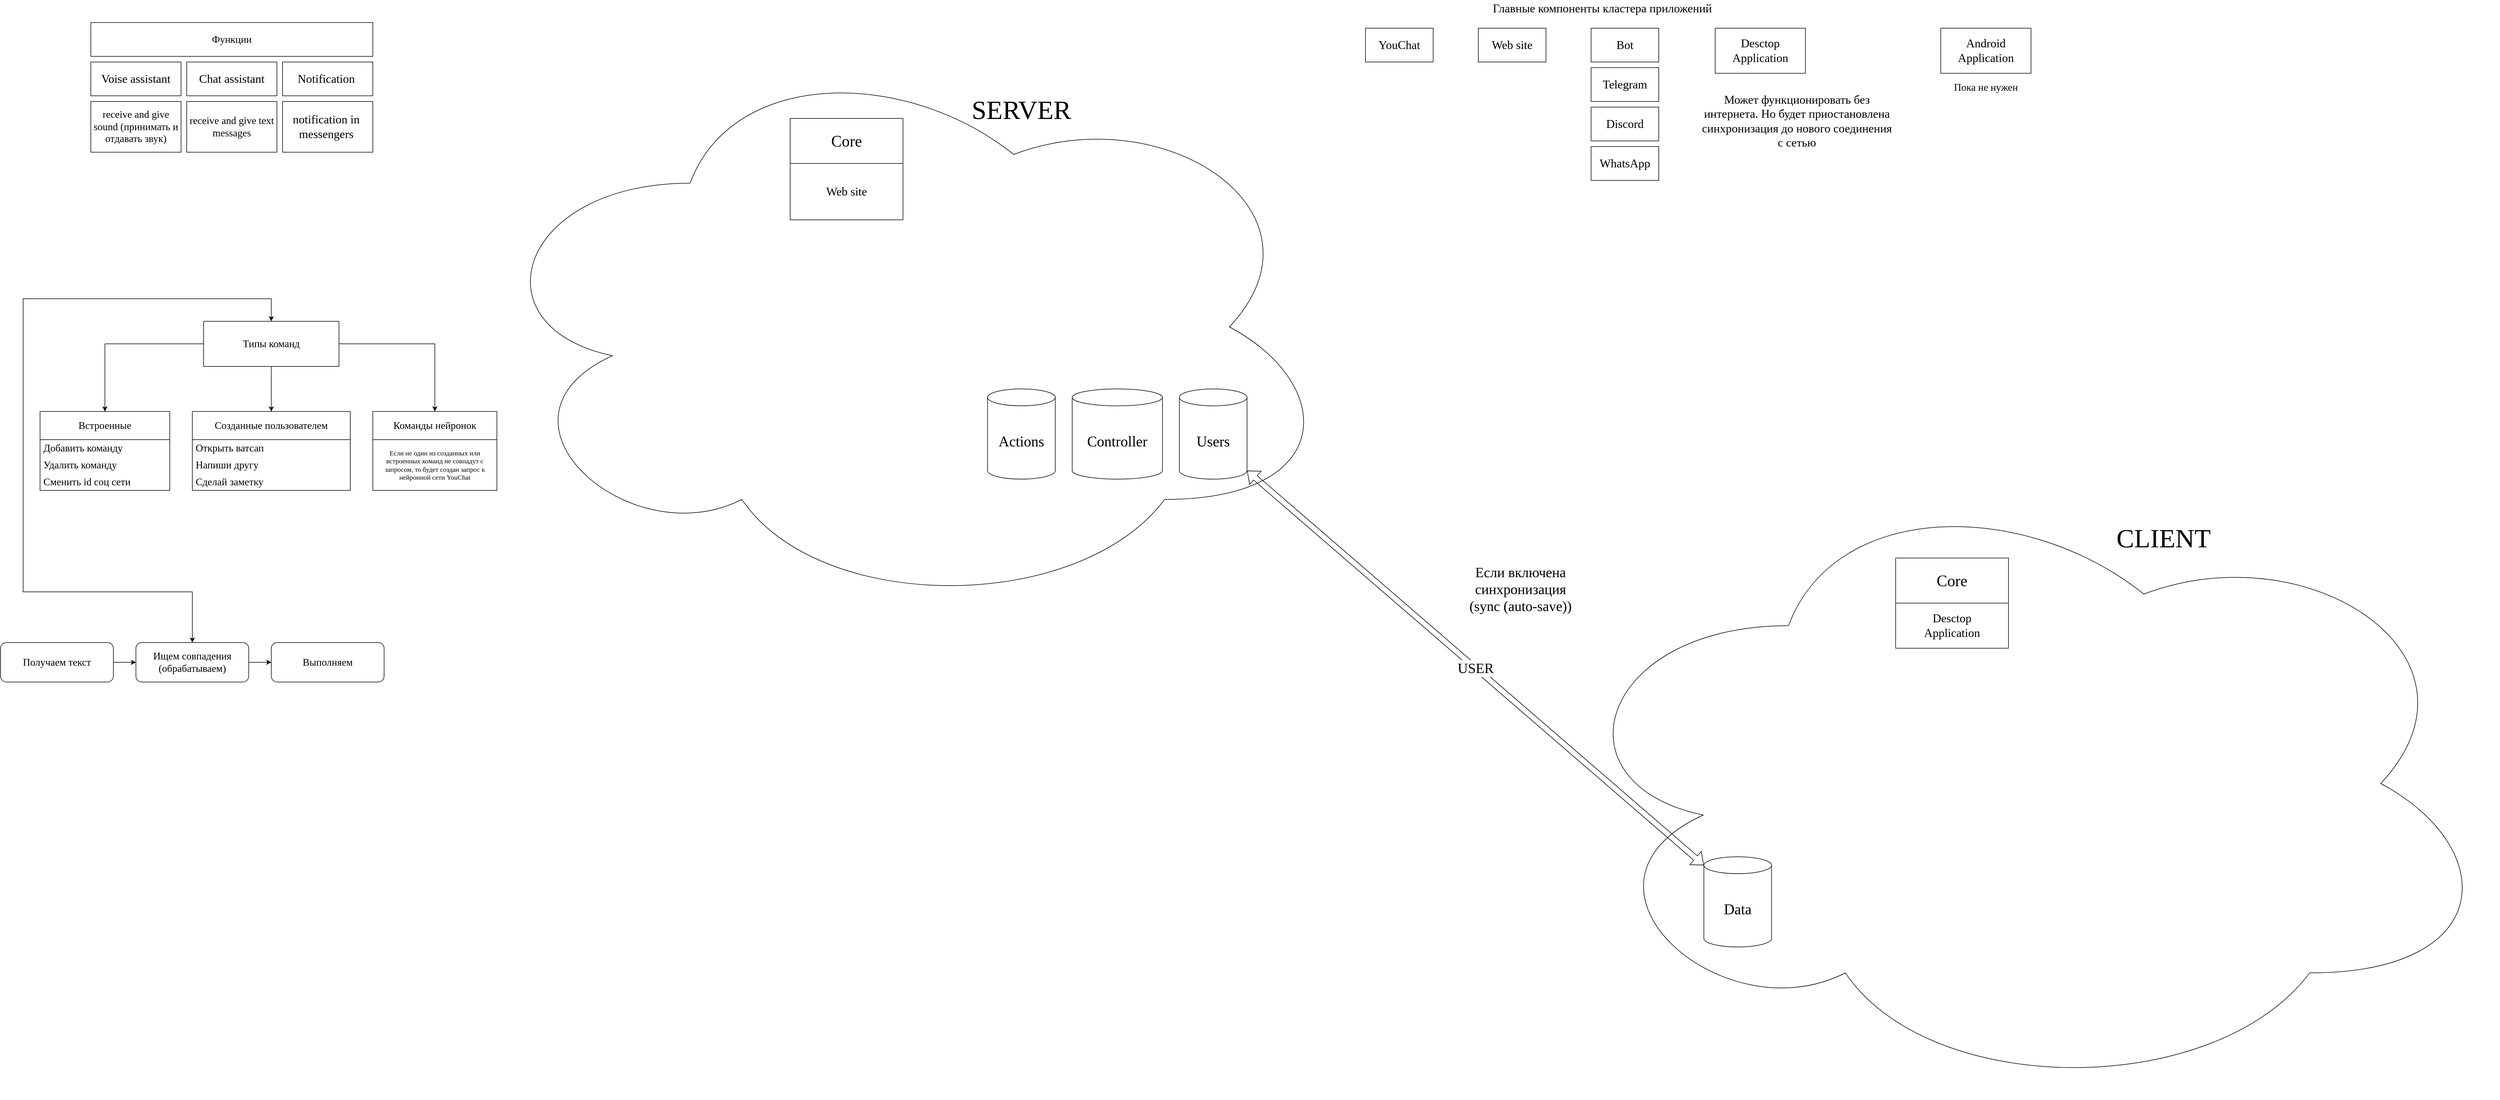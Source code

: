 <mxfile version="20.7.4" type="device"><diagram id="-LYK9HJToWvYodzqGPch" name="Страница 1"><mxGraphModel dx="2412" dy="1500" grid="1" gridSize="10" guides="1" tooltips="1" connect="1" arrows="1" fold="1" page="1" pageScale="1" pageWidth="4681" pageHeight="3300" math="0" shadow="0"><root><mxCell id="0"/><mxCell id="1" parent="0"/><mxCell id="uvAvkistr5CYGZ_fxD80-17" value="" style="ellipse;shape=cloud;whiteSpace=wrap;html=1;shadow=0;glass=0;sketch=0;fillStyle=auto;fontFamily=Comic Sans MS;fontSize=18;fontColor=default;labelBackgroundColor=none;fillColor=none;movable=0;resizable=0;rotatable=0;deletable=0;editable=0;connectable=0;" vertex="1" parent="1"><mxGeometry x="880" y="100" width="1529.99" height="1020" as="geometry"/></mxCell><mxCell id="uvAvkistr5CYGZ_fxD80-6" value="Функции" style="rounded=0;whiteSpace=wrap;html=1;shadow=0;glass=0;sketch=0;fillStyle=auto;fontFamily=Comic Sans MS;fontSize=18;" vertex="1" parent="1"><mxGeometry x="200" y="70" width="500" height="60" as="geometry"/></mxCell><mxCell id="uvAvkistr5CYGZ_fxD80-1" value="&lt;font face=&quot;Comic Sans MS&quot; style=&quot;font-size: 28px;&quot;&gt;Core&lt;/font&gt;" style="rounded=0;whiteSpace=wrap;html=1;fillStyle=auto;glass=0;shadow=0;fontSize=28;" vertex="1" parent="1"><mxGeometry x="1440" y="240" width="200" height="80" as="geometry"/></mxCell><mxCell id="uvAvkistr5CYGZ_fxD80-18" value="Users" style="shape=cylinder3;whiteSpace=wrap;html=1;boundedLbl=1;backgroundOutline=1;size=15;shadow=0;glass=0;labelBackgroundColor=none;sketch=0;fillStyle=auto;fontFamily=Comic Sans MS;fontSize=26;fontColor=default;fillColor=none;" vertex="1" parent="1"><mxGeometry x="2130" y="720" width="120" height="160" as="geometry"/></mxCell><mxCell id="uvAvkistr5CYGZ_fxD80-19" value="Actions" style="shape=cylinder3;whiteSpace=wrap;html=1;boundedLbl=1;backgroundOutline=1;size=15;shadow=0;glass=0;labelBackgroundColor=none;sketch=0;fillStyle=auto;fontFamily=Comic Sans MS;fontSize=26;fontColor=default;fillColor=none;" vertex="1" parent="1"><mxGeometry x="1790" y="720" width="120" height="160" as="geometry"/></mxCell><mxCell id="uvAvkistr5CYGZ_fxD80-20" value="Controller" style="shape=cylinder3;whiteSpace=wrap;html=1;boundedLbl=1;backgroundOutline=1;size=15;shadow=0;glass=0;labelBackgroundColor=none;sketch=0;fillStyle=auto;fontFamily=Comic Sans MS;fontSize=26;fontColor=default;fillColor=none;" vertex="1" parent="1"><mxGeometry x="1940" y="720" width="160" height="160" as="geometry"/></mxCell><mxCell id="uvAvkistr5CYGZ_fxD80-23" style="edgeStyle=orthogonalEdgeStyle;rounded=0;orthogonalLoop=1;jettySize=auto;html=1;exitX=0.5;exitY=1;exitDx=0;exitDy=0;fontFamily=Comic Sans MS;fontSize=28;fontColor=default;" edge="1" parent="1"><mxGeometry relative="1" as="geometry"><mxPoint x="2020" y="670" as="sourcePoint"/><mxPoint x="2020" y="670" as="targetPoint"/></mxGeometry></mxCell><mxCell id="uvAvkistr5CYGZ_fxD80-27" value="Bot" style="rounded=0;whiteSpace=wrap;html=1;shadow=0;glass=0;labelBackgroundColor=none;sketch=0;fillStyle=auto;fontFamily=Comic Sans MS;fontSize=21;fontColor=default;fillColor=default;" vertex="1" parent="1"><mxGeometry x="2860" y="80" width="120" height="60" as="geometry"/></mxCell><mxCell id="uvAvkistr5CYGZ_fxD80-28" value="Telegram" style="rounded=0;whiteSpace=wrap;html=1;shadow=0;glass=0;labelBackgroundColor=none;sketch=0;fillStyle=auto;fontFamily=Comic Sans MS;fontSize=21;fontColor=default;fillColor=default;" vertex="1" parent="1"><mxGeometry x="2860" y="150" width="120" height="60" as="geometry"/></mxCell><mxCell id="uvAvkistr5CYGZ_fxD80-29" value="Discord" style="rounded=0;whiteSpace=wrap;html=1;shadow=0;glass=0;labelBackgroundColor=none;sketch=0;fillStyle=auto;fontFamily=Comic Sans MS;fontSize=21;fontColor=default;fillColor=default;" vertex="1" parent="1"><mxGeometry x="2860" y="220" width="120" height="60" as="geometry"/></mxCell><mxCell id="uvAvkistr5CYGZ_fxD80-30" value="WhatsApp" style="rounded=0;whiteSpace=wrap;html=1;shadow=0;glass=0;labelBackgroundColor=none;sketch=0;fillStyle=auto;fontFamily=Comic Sans MS;fontSize=21;fontColor=default;fillColor=default;" vertex="1" parent="1"><mxGeometry x="2860" y="290" width="120" height="60" as="geometry"/></mxCell><mxCell id="uvAvkistr5CYGZ_fxD80-31" value="Web site" style="rounded=0;whiteSpace=wrap;html=1;shadow=0;glass=0;labelBackgroundColor=none;sketch=0;fillStyle=auto;fontFamily=Comic Sans MS;fontSize=21;fontColor=default;fillColor=default;" vertex="1" parent="1"><mxGeometry x="2660" y="80" width="120" height="60" as="geometry"/></mxCell><mxCell id="uvAvkistr5CYGZ_fxD80-32" value="Desctop&lt;br&gt;Application" style="rounded=0;whiteSpace=wrap;html=1;shadow=0;glass=0;labelBackgroundColor=none;sketch=0;fillStyle=auto;fontFamily=Comic Sans MS;fontSize=21;fontColor=default;fillColor=default;" vertex="1" parent="1"><mxGeometry x="3080" y="80" width="160" height="80" as="geometry"/></mxCell><mxCell id="uvAvkistr5CYGZ_fxD80-33" value="Voise assistant" style="rounded=0;whiteSpace=wrap;html=1;shadow=0;glass=0;labelBackgroundColor=none;sketch=0;fillStyle=auto;fontFamily=Comic Sans MS;fontSize=21;fontColor=default;fillColor=default;" vertex="1" parent="1"><mxGeometry x="200" y="140" width="160" height="60" as="geometry"/></mxCell><mxCell id="uvAvkistr5CYGZ_fxD80-34" value="receive and give sound (принимать и отдавать звук)" style="rounded=0;whiteSpace=wrap;html=1;shadow=0;glass=0;labelBackgroundColor=none;sketch=0;fillStyle=auto;fontFamily=Comic Sans MS;fontSize=18;fontColor=default;fillColor=default;" vertex="1" parent="1"><mxGeometry x="200" y="210" width="160" height="90" as="geometry"/></mxCell><mxCell id="uvAvkistr5CYGZ_fxD80-38" value="Chat assistant" style="rounded=0;whiteSpace=wrap;html=1;shadow=0;glass=0;labelBackgroundColor=none;sketch=0;fillStyle=auto;fontFamily=Comic Sans MS;fontSize=21;fontColor=default;fillColor=default;" vertex="1" parent="1"><mxGeometry x="370" y="140" width="160" height="60" as="geometry"/></mxCell><mxCell id="uvAvkistr5CYGZ_fxD80-39" value="receive and give text messages" style="rounded=0;whiteSpace=wrap;html=1;shadow=0;glass=0;labelBackgroundColor=none;sketch=0;fillStyle=auto;fontFamily=Comic Sans MS;fontSize=18;fontColor=default;fillColor=default;" vertex="1" parent="1"><mxGeometry x="370" y="210" width="160" height="90" as="geometry"/></mxCell><mxCell id="uvAvkistr5CYGZ_fxD80-40" value="Notification&amp;nbsp;" style="rounded=0;whiteSpace=wrap;html=1;shadow=0;glass=0;labelBackgroundColor=none;sketch=0;fillStyle=auto;fontFamily=Comic Sans MS;fontSize=21;fontColor=default;fillColor=default;" vertex="1" parent="1"><mxGeometry x="540" y="140" width="160" height="60" as="geometry"/></mxCell><mxCell id="uvAvkistr5CYGZ_fxD80-41" value="notification in&amp;nbsp; messengers&amp;nbsp;" style="rounded=0;whiteSpace=wrap;html=1;shadow=0;glass=0;labelBackgroundColor=none;sketch=0;fillStyle=auto;fontFamily=Comic Sans MS;fontSize=21;fontColor=default;fillColor=default;" vertex="1" parent="1"><mxGeometry x="540" y="210" width="160" height="90" as="geometry"/></mxCell><mxCell id="uvAvkistr5CYGZ_fxD80-70" style="edgeStyle=orthogonalEdgeStyle;rounded=0;orthogonalLoop=1;jettySize=auto;html=1;fontFamily=Comic Sans MS;fontSize=18;fontColor=default;" edge="1" parent="1" source="uvAvkistr5CYGZ_fxD80-66" target="uvAvkistr5CYGZ_fxD80-71"><mxGeometry relative="1" as="geometry"><mxPoint x="630" y="1175" as="targetPoint"/></mxGeometry></mxCell><mxCell id="uvAvkistr5CYGZ_fxD80-66" value="Получаем текст" style="rounded=1;whiteSpace=wrap;html=1;shadow=0;glass=0;labelBackgroundColor=none;sketch=0;fillStyle=auto;fontFamily=Comic Sans MS;fontSize=18;fontColor=default;fillColor=default;" vertex="1" parent="1"><mxGeometry x="40" y="1170" width="200" height="70" as="geometry"/></mxCell><mxCell id="uvAvkistr5CYGZ_fxD80-92" style="edgeStyle=orthogonalEdgeStyle;rounded=0;orthogonalLoop=1;jettySize=auto;html=1;entryX=0.5;entryY=0;entryDx=0;entryDy=0;fontFamily=Comic Sans MS;fontSize=12;fontColor=default;exitX=0.5;exitY=0;exitDx=0;exitDy=0;verticalAlign=middle;startArrow=classic;startFill=1;" edge="1" parent="1" source="uvAvkistr5CYGZ_fxD80-71" target="uvAvkistr5CYGZ_fxD80-73"><mxGeometry relative="1" as="geometry"><mxPoint x="410" y="1090" as="sourcePoint"/><Array as="points"><mxPoint x="380" y="1080"/><mxPoint x="80" y="1080"/><mxPoint x="80" y="560"/><mxPoint x="520" y="560"/></Array></mxGeometry></mxCell><mxCell id="uvAvkistr5CYGZ_fxD80-93" style="edgeStyle=orthogonalEdgeStyle;rounded=0;orthogonalLoop=1;jettySize=auto;html=1;entryX=0;entryY=0.5;entryDx=0;entryDy=0;fontFamily=Comic Sans MS;fontSize=12;fontColor=default;startArrow=none;startFill=0;" edge="1" parent="1" source="uvAvkistr5CYGZ_fxD80-71" target="uvAvkistr5CYGZ_fxD80-72"><mxGeometry relative="1" as="geometry"/></mxCell><mxCell id="uvAvkistr5CYGZ_fxD80-71" value="Ищем совпадения (обрабатываем)" style="rounded=1;whiteSpace=wrap;html=1;shadow=0;glass=0;labelBackgroundColor=none;sketch=0;fillStyle=auto;fontFamily=Comic Sans MS;fontSize=18;fontColor=default;fillColor=default;" vertex="1" parent="1"><mxGeometry x="280" y="1170" width="200" height="70" as="geometry"/></mxCell><mxCell id="uvAvkistr5CYGZ_fxD80-72" value="Выполняем" style="rounded=1;whiteSpace=wrap;html=1;shadow=0;glass=0;labelBackgroundColor=none;sketch=0;fillStyle=auto;fontFamily=Comic Sans MS;fontSize=18;fontColor=default;fillColor=default;" vertex="1" parent="1"><mxGeometry x="520" y="1170" width="200" height="70" as="geometry"/></mxCell><mxCell id="uvAvkistr5CYGZ_fxD80-83" style="edgeStyle=orthogonalEdgeStyle;rounded=0;orthogonalLoop=1;jettySize=auto;html=1;entryX=0.5;entryY=0;entryDx=0;entryDy=0;fontFamily=Comic Sans MS;fontSize=18;fontColor=default;" edge="1" parent="1" source="uvAvkistr5CYGZ_fxD80-73" target="uvAvkistr5CYGZ_fxD80-79"><mxGeometry relative="1" as="geometry"/></mxCell><mxCell id="uvAvkistr5CYGZ_fxD80-88" style="edgeStyle=orthogonalEdgeStyle;rounded=0;orthogonalLoop=1;jettySize=auto;html=1;entryX=0.5;entryY=0;entryDx=0;entryDy=0;fontFamily=Comic Sans MS;fontSize=18;fontColor=default;" edge="1" parent="1" source="uvAvkistr5CYGZ_fxD80-73" target="uvAvkistr5CYGZ_fxD80-84"><mxGeometry relative="1" as="geometry"/></mxCell><mxCell id="uvAvkistr5CYGZ_fxD80-91" style="edgeStyle=orthogonalEdgeStyle;rounded=0;orthogonalLoop=1;jettySize=auto;html=1;entryX=0.5;entryY=0;entryDx=0;entryDy=0;fontFamily=Comic Sans MS;fontSize=12;fontColor=default;" edge="1" parent="1" source="uvAvkistr5CYGZ_fxD80-73" target="uvAvkistr5CYGZ_fxD80-89"><mxGeometry relative="1" as="geometry"/></mxCell><mxCell id="uvAvkistr5CYGZ_fxD80-73" value="Типы команд" style="rounded=0;whiteSpace=wrap;html=1;shadow=0;glass=0;labelBackgroundColor=none;sketch=0;fillStyle=auto;fontFamily=Comic Sans MS;fontSize=18;fontColor=default;fillColor=default;" vertex="1" parent="1"><mxGeometry x="400" y="600" width="240" height="80" as="geometry"/></mxCell><mxCell id="uvAvkistr5CYGZ_fxD80-79" value="Встроенные" style="swimlane;fontStyle=0;childLayout=stackLayout;horizontal=1;startSize=50;horizontalStack=0;resizeParent=1;resizeParentMax=0;resizeLast=0;collapsible=1;marginBottom=0;whiteSpace=wrap;html=1;shadow=0;glass=0;labelBackgroundColor=none;sketch=0;fillStyle=auto;fontFamily=Comic Sans MS;fontSize=18;fontColor=default;fillColor=default;" vertex="1" parent="1"><mxGeometry x="110" y="760" width="230" height="140" as="geometry"><mxRectangle x="120" y="780" width="140" height="50" as="alternateBounds"/></mxGeometry></mxCell><mxCell id="uvAvkistr5CYGZ_fxD80-80" value="&lt;span style=&quot;text-align: center;&quot;&gt;Добавить команду&lt;/span&gt;" style="text;strokeColor=none;fillColor=none;align=left;verticalAlign=middle;spacingLeft=4;spacingRight=4;overflow=hidden;points=[[0,0.5],[1,0.5]];portConstraint=eastwest;rotatable=0;whiteSpace=wrap;html=1;shadow=0;glass=0;labelBackgroundColor=none;sketch=0;fillStyle=auto;fontFamily=Comic Sans MS;fontSize=18;fontColor=default;" vertex="1" parent="uvAvkistr5CYGZ_fxD80-79"><mxGeometry y="50" width="230" height="30" as="geometry"/></mxCell><mxCell id="uvAvkistr5CYGZ_fxD80-81" value="&lt;span style=&quot;text-align: center;&quot;&gt;Удалить команду&lt;/span&gt;" style="text;strokeColor=none;fillColor=none;align=left;verticalAlign=middle;spacingLeft=4;spacingRight=4;overflow=hidden;points=[[0,0.5],[1,0.5]];portConstraint=eastwest;rotatable=0;whiteSpace=wrap;html=1;shadow=0;glass=0;labelBackgroundColor=none;sketch=0;fillStyle=auto;fontFamily=Comic Sans MS;fontSize=18;fontColor=default;" vertex="1" parent="uvAvkistr5CYGZ_fxD80-79"><mxGeometry y="80" width="230" height="30" as="geometry"/></mxCell><mxCell id="uvAvkistr5CYGZ_fxD80-82" value="&lt;span style=&quot;text-align: center;&quot;&gt;Сменить id соц сети&lt;/span&gt;" style="text;strokeColor=none;fillColor=none;align=left;verticalAlign=middle;spacingLeft=4;spacingRight=4;overflow=hidden;points=[[0,0.5],[1,0.5]];portConstraint=eastwest;rotatable=0;whiteSpace=wrap;html=1;shadow=0;glass=0;labelBackgroundColor=none;sketch=0;fillStyle=auto;fontFamily=Comic Sans MS;fontSize=18;fontColor=default;" vertex="1" parent="uvAvkistr5CYGZ_fxD80-79"><mxGeometry y="110" width="230" height="30" as="geometry"/></mxCell><mxCell id="uvAvkistr5CYGZ_fxD80-84" value="Созданные пользователем" style="swimlane;fontStyle=0;childLayout=stackLayout;horizontal=1;startSize=50;horizontalStack=0;resizeParent=1;resizeParentMax=0;resizeLast=0;collapsible=1;marginBottom=0;whiteSpace=wrap;html=1;shadow=0;glass=0;labelBackgroundColor=none;sketch=0;fillStyle=auto;fontFamily=Comic Sans MS;fontSize=18;fontColor=default;fillColor=default;" vertex="1" parent="1"><mxGeometry x="380" y="760" width="280" height="140" as="geometry"><mxRectangle x="120" y="780" width="140" height="50" as="alternateBounds"/></mxGeometry></mxCell><mxCell id="uvAvkistr5CYGZ_fxD80-85" value="Открыть ватсап" style="text;strokeColor=none;fillColor=none;align=left;verticalAlign=middle;spacingLeft=4;spacingRight=4;overflow=hidden;points=[[0,0.5],[1,0.5]];portConstraint=eastwest;rotatable=0;whiteSpace=wrap;html=1;shadow=0;glass=0;labelBackgroundColor=none;sketch=0;fillStyle=auto;fontFamily=Comic Sans MS;fontSize=18;fontColor=default;" vertex="1" parent="uvAvkistr5CYGZ_fxD80-84"><mxGeometry y="50" width="280" height="30" as="geometry"/></mxCell><mxCell id="uvAvkistr5CYGZ_fxD80-86" value="&lt;span style=&quot;text-align: center;&quot;&gt;Напиши другу&lt;/span&gt;" style="text;strokeColor=none;fillColor=none;align=left;verticalAlign=middle;spacingLeft=4;spacingRight=4;overflow=hidden;points=[[0,0.5],[1,0.5]];portConstraint=eastwest;rotatable=0;whiteSpace=wrap;html=1;shadow=0;glass=0;labelBackgroundColor=none;sketch=0;fillStyle=auto;fontFamily=Comic Sans MS;fontSize=18;fontColor=default;" vertex="1" parent="uvAvkistr5CYGZ_fxD80-84"><mxGeometry y="80" width="280" height="30" as="geometry"/></mxCell><mxCell id="uvAvkistr5CYGZ_fxD80-87" value="&lt;span style=&quot;text-align: center;&quot;&gt;Сделай заметку&lt;/span&gt;" style="text;strokeColor=none;fillColor=none;align=left;verticalAlign=middle;spacingLeft=4;spacingRight=4;overflow=hidden;points=[[0,0.5],[1,0.5]];portConstraint=eastwest;rotatable=0;whiteSpace=wrap;html=1;shadow=0;glass=0;labelBackgroundColor=none;sketch=0;fillStyle=auto;fontFamily=Comic Sans MS;fontSize=18;fontColor=default;" vertex="1" parent="uvAvkistr5CYGZ_fxD80-84"><mxGeometry y="110" width="280" height="30" as="geometry"/></mxCell><mxCell id="uvAvkistr5CYGZ_fxD80-89" value="Команды нейронок" style="rounded=0;whiteSpace=wrap;html=1;shadow=0;glass=0;labelBackgroundColor=none;sketch=0;fillStyle=auto;fontFamily=Comic Sans MS;fontSize=18;fontColor=default;fillColor=default;" vertex="1" parent="1"><mxGeometry x="700" y="760" width="220" height="50" as="geometry"/></mxCell><mxCell id="uvAvkistr5CYGZ_fxD80-90" value="Если не один из созданных или встроенных команд не совпадут с запросом, то будет создан запрос к нейронной сети YouChat" style="rounded=0;whiteSpace=wrap;html=1;shadow=0;glass=0;labelBackgroundColor=none;sketch=0;fillStyle=auto;fontFamily=Comic Sans MS;fontSize=12;fontColor=default;fillColor=default;" vertex="1" parent="1"><mxGeometry x="700" y="810" width="220" height="90" as="geometry"/></mxCell><mxCell id="uvAvkistr5CYGZ_fxD80-95" value="SERVER" style="text;html=1;strokeColor=none;fillColor=none;align=center;verticalAlign=middle;whiteSpace=wrap;rounded=0;shadow=0;glass=0;labelBackgroundColor=none;sketch=0;fillStyle=auto;fontFamily=Comic Sans MS;fontSize=47;fontColor=default;" vertex="1" parent="1"><mxGeometry x="1765" y="180" width="170" height="90" as="geometry"/></mxCell><mxCell id="uvAvkistr5CYGZ_fxD80-96" value="CLIENT" style="text;html=1;strokeColor=none;fillColor=none;align=center;verticalAlign=middle;whiteSpace=wrap;rounded=0;shadow=0;glass=0;labelBackgroundColor=none;sketch=0;fillStyle=auto;fontFamily=Comic Sans MS;fontSize=47;fontColor=default;" vertex="1" parent="1"><mxGeometry x="3790" y="940" width="170" height="90" as="geometry"/></mxCell><mxCell id="uvAvkistr5CYGZ_fxD80-97" value="" style="ellipse;shape=cloud;whiteSpace=wrap;html=1;shadow=0;glass=0;labelBackgroundColor=none;sketch=0;fillStyle=auto;fontFamily=Comic Sans MS;fontSize=47;fontColor=default;fillColor=none;movable=0;resizable=0;rotatable=0;deletable=0;editable=0;connectable=0;" vertex="1" parent="1"><mxGeometry x="2790" y="860" width="1680" height="1120" as="geometry"/></mxCell><mxCell id="uvAvkistr5CYGZ_fxD80-98" value="Data" style="shape=cylinder3;whiteSpace=wrap;html=1;boundedLbl=1;backgroundOutline=1;size=15;shadow=0;glass=0;labelBackgroundColor=none;sketch=0;fillStyle=auto;fontFamily=Comic Sans MS;fontSize=26;fontColor=default;fillColor=none;" vertex="1" parent="1"><mxGeometry x="3060" y="1550" width="120" height="160" as="geometry"/></mxCell><mxCell id="uvAvkistr5CYGZ_fxD80-99" value="USER" style="shape=flexArrow;endArrow=classic;startArrow=classic;html=1;rounded=0;fontFamily=Comic Sans MS;fontSize=25;fontColor=default;exitX=1;exitY=1;exitDx=0;exitDy=-15;exitPerimeter=0;entryX=0;entryY=0;entryDx=0;entryDy=15;entryPerimeter=0;" edge="1" parent="1" source="uvAvkistr5CYGZ_fxD80-18" target="uvAvkistr5CYGZ_fxD80-98"><mxGeometry width="100" height="100" relative="1" as="geometry"><mxPoint x="2740" y="1410" as="sourcePoint"/><mxPoint x="2840" y="1310" as="targetPoint"/></mxGeometry></mxCell><mxCell id="uvAvkistr5CYGZ_fxD80-100" value="&lt;font face=&quot;Comic Sans MS&quot; style=&quot;font-size: 28px;&quot;&gt;Core&lt;/font&gt;" style="rounded=0;whiteSpace=wrap;html=1;fillStyle=auto;glass=0;shadow=0;fontSize=28;" vertex="1" parent="1"><mxGeometry x="3400" y="1020" width="200" height="80" as="geometry"/></mxCell><mxCell id="uvAvkistr5CYGZ_fxD80-101" value="Desctop&lt;br&gt;Application" style="rounded=0;whiteSpace=wrap;html=1;shadow=0;glass=0;labelBackgroundColor=none;sketch=0;fillStyle=auto;fontFamily=Comic Sans MS;fontSize=21;fontColor=default;fillColor=default;" vertex="1" parent="1"><mxGeometry x="3400" y="1100" width="200" height="80" as="geometry"/></mxCell><mxCell id="uvAvkistr5CYGZ_fxD80-104" value="Если включена синхронизация &lt;br&gt;(sync (auto-save))" style="text;html=1;strokeColor=none;fillColor=none;align=center;verticalAlign=middle;whiteSpace=wrap;rounded=0;shadow=0;glass=0;labelBackgroundColor=none;sketch=0;fillStyle=auto;fontFamily=Comic Sans MS;fontSize=25;fontColor=default;" vertex="1" parent="1"><mxGeometry x="2580" y="1010" width="310" height="130" as="geometry"/></mxCell><mxCell id="uvAvkistr5CYGZ_fxD80-106" value="Может функционировать без интернета. Но будет приостановлена синхронизация до нового соединения с сетью" style="text;html=1;strokeColor=none;fillColor=none;align=center;verticalAlign=middle;whiteSpace=wrap;rounded=0;shadow=0;glass=0;labelBackgroundColor=none;sketch=0;fillStyle=auto;fontFamily=Comic Sans MS;fontSize=21;fontColor=default;" vertex="1" parent="1"><mxGeometry x="3050" y="180" width="350" height="130" as="geometry"/></mxCell><mxCell id="uvAvkistr5CYGZ_fxD80-107" value="YouChat" style="rounded=0;whiteSpace=wrap;html=1;shadow=0;glass=0;labelBackgroundColor=none;sketch=0;fillStyle=auto;fontFamily=Comic Sans MS;fontSize=21;fontColor=default;fillColor=default;" vertex="1" parent="1"><mxGeometry x="2460" y="80" width="120" height="60" as="geometry"/></mxCell><mxCell id="uvAvkistr5CYGZ_fxD80-108" value="Web site" style="rounded=0;whiteSpace=wrap;html=1;shadow=0;glass=0;labelBackgroundColor=none;sketch=0;fillStyle=auto;fontFamily=Comic Sans MS;fontSize=21;fontColor=default;fillColor=default;" vertex="1" parent="1"><mxGeometry x="1440" y="320" width="200" height="100" as="geometry"/></mxCell><mxCell id="uvAvkistr5CYGZ_fxD80-109" value="Главные компоненты кластера приложений" style="text;html=1;strokeColor=none;fillColor=none;align=center;verticalAlign=middle;whiteSpace=wrap;rounded=0;shadow=0;glass=0;labelBackgroundColor=none;sketch=0;fillStyle=auto;fontFamily=Comic Sans MS;fontSize=21;fontColor=default;" vertex="1" parent="1"><mxGeometry x="2620" y="30" width="520" height="30" as="geometry"/></mxCell><mxCell id="uvAvkistr5CYGZ_fxD80-129" value="Android Application" style="rounded=0;whiteSpace=wrap;html=1;shadow=0;glass=0;labelBackgroundColor=none;sketch=0;fillStyle=auto;fontFamily=Comic Sans MS;fontSize=21;fontColor=default;fillColor=default;" vertex="1" parent="1"><mxGeometry x="3480" y="80" width="160" height="80" as="geometry"/></mxCell><mxCell id="uvAvkistr5CYGZ_fxD80-131" value="Пока не нужен" style="text;html=1;strokeColor=none;fillColor=none;align=center;verticalAlign=middle;whiteSpace=wrap;rounded=0;shadow=0;glass=0;labelBackgroundColor=none;sketch=0;fillStyle=auto;fontFamily=Comic Sans MS;fontSize=18;fontColor=default;" vertex="1" parent="1"><mxGeometry x="3480" y="170" width="160" height="30" as="geometry"/></mxCell></root></mxGraphModel></diagram></mxfile>